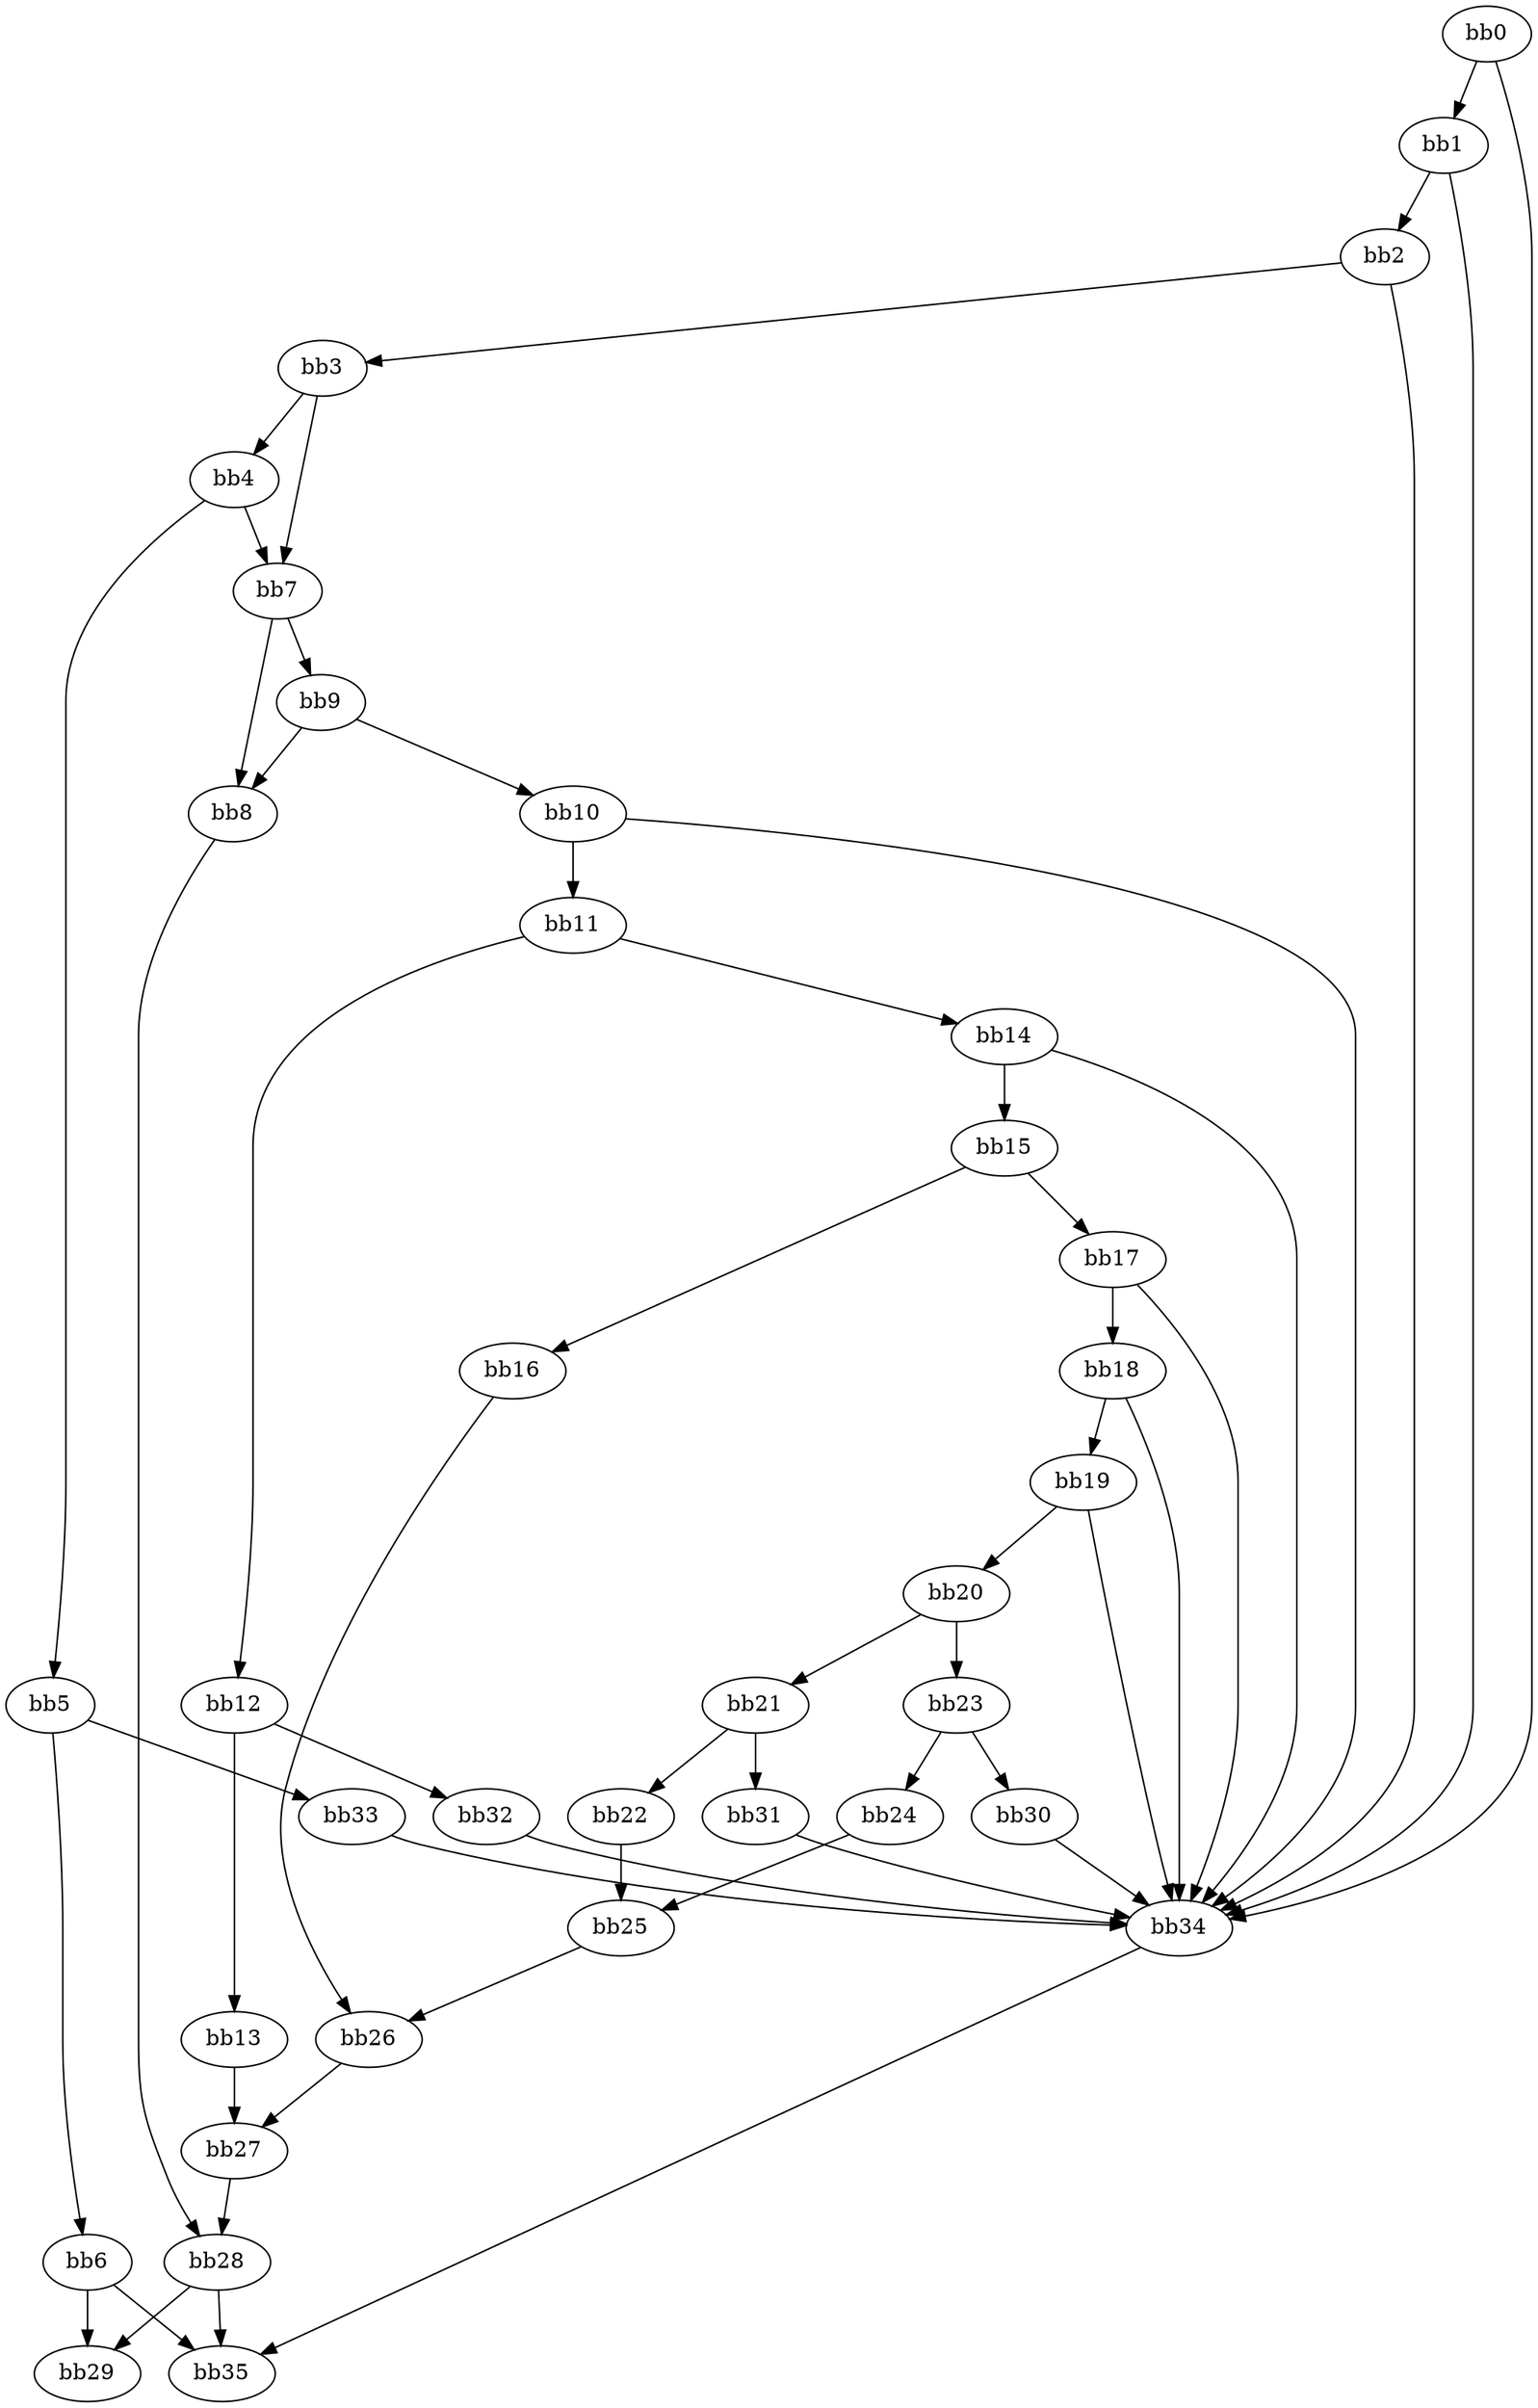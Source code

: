 digraph {
    0 [ label = "bb0\l" ]
    1 [ label = "bb1\l" ]
    2 [ label = "bb2\l" ]
    3 [ label = "bb3\l" ]
    4 [ label = "bb4\l" ]
    5 [ label = "bb5\l" ]
    6 [ label = "bb6\l" ]
    7 [ label = "bb7\l" ]
    8 [ label = "bb8\l" ]
    9 [ label = "bb9\l" ]
    10 [ label = "bb10\l" ]
    11 [ label = "bb11\l" ]
    12 [ label = "bb12\l" ]
    13 [ label = "bb13\l" ]
    14 [ label = "bb14\l" ]
    15 [ label = "bb15\l" ]
    16 [ label = "bb16\l" ]
    17 [ label = "bb17\l" ]
    18 [ label = "bb18\l" ]
    19 [ label = "bb19\l" ]
    20 [ label = "bb20\l" ]
    21 [ label = "bb21\l" ]
    22 [ label = "bb22\l" ]
    23 [ label = "bb23\l" ]
    24 [ label = "bb24\l" ]
    25 [ label = "bb25\l" ]
    26 [ label = "bb26\l" ]
    27 [ label = "bb27\l" ]
    28 [ label = "bb28\l" ]
    29 [ label = "bb29\l" ]
    30 [ label = "bb30\l" ]
    31 [ label = "bb31\l" ]
    32 [ label = "bb32\l" ]
    33 [ label = "bb33\l" ]
    34 [ label = "bb34\l" ]
    35 [ label = "bb35\l" ]
    0 -> 1 [ ]
    0 -> 34 [ ]
    1 -> 2 [ ]
    1 -> 34 [ ]
    2 -> 3 [ ]
    2 -> 34 [ ]
    3 -> 4 [ ]
    3 -> 7 [ ]
    4 -> 5 [ ]
    4 -> 7 [ ]
    5 -> 6 [ ]
    5 -> 33 [ ]
    6 -> 29 [ ]
    6 -> 35 [ ]
    7 -> 8 [ ]
    7 -> 9 [ ]
    8 -> 28 [ ]
    9 -> 8 [ ]
    9 -> 10 [ ]
    10 -> 11 [ ]
    10 -> 34 [ ]
    11 -> 12 [ ]
    11 -> 14 [ ]
    12 -> 13 [ ]
    12 -> 32 [ ]
    13 -> 27 [ ]
    14 -> 15 [ ]
    14 -> 34 [ ]
    15 -> 16 [ ]
    15 -> 17 [ ]
    16 -> 26 [ ]
    17 -> 18 [ ]
    17 -> 34 [ ]
    18 -> 19 [ ]
    18 -> 34 [ ]
    19 -> 20 [ ]
    19 -> 34 [ ]
    20 -> 21 [ ]
    20 -> 23 [ ]
    21 -> 22 [ ]
    21 -> 31 [ ]
    22 -> 25 [ ]
    23 -> 24 [ ]
    23 -> 30 [ ]
    24 -> 25 [ ]
    25 -> 26 [ ]
    26 -> 27 [ ]
    27 -> 28 [ ]
    28 -> 29 [ ]
    28 -> 35 [ ]
    30 -> 34 [ ]
    31 -> 34 [ ]
    32 -> 34 [ ]
    33 -> 34 [ ]
    34 -> 35 [ ]
}

